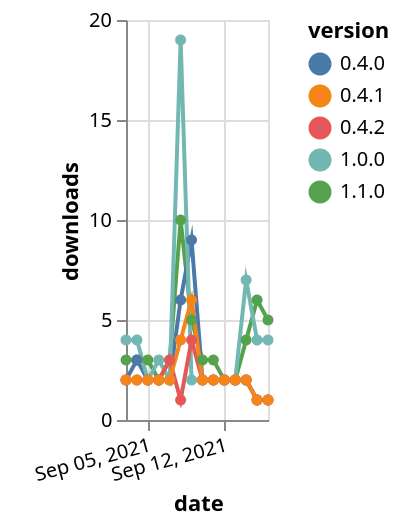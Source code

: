{"$schema": "https://vega.github.io/schema/vega-lite/v5.json", "description": "A simple bar chart with embedded data.", "data": {"values": [{"date": "2021-09-03", "total": 3168, "delta": 3, "version": "1.1.0"}, {"date": "2021-09-04", "total": 3171, "delta": 3, "version": "1.1.0"}, {"date": "2021-09-05", "total": 3174, "delta": 3, "version": "1.1.0"}, {"date": "2021-09-06", "total": 3176, "delta": 2, "version": "1.1.0"}, {"date": "2021-09-07", "total": 3179, "delta": 3, "version": "1.1.0"}, {"date": "2021-09-08", "total": 3189, "delta": 10, "version": "1.1.0"}, {"date": "2021-09-09", "total": 3194, "delta": 5, "version": "1.1.0"}, {"date": "2021-09-10", "total": 3197, "delta": 3, "version": "1.1.0"}, {"date": "2021-09-11", "total": 3200, "delta": 3, "version": "1.1.0"}, {"date": "2021-09-12", "total": 3202, "delta": 2, "version": "1.1.0"}, {"date": "2021-09-13", "total": 3204, "delta": 2, "version": "1.1.0"}, {"date": "2021-09-14", "total": 3208, "delta": 4, "version": "1.1.0"}, {"date": "2021-09-15", "total": 3214, "delta": 6, "version": "1.1.0"}, {"date": "2021-09-16", "total": 3219, "delta": 5, "version": "1.1.0"}, {"date": "2021-09-03", "total": 4538, "delta": 2, "version": "0.4.0"}, {"date": "2021-09-04", "total": 4541, "delta": 3, "version": "0.4.0"}, {"date": "2021-09-05", "total": 4543, "delta": 2, "version": "0.4.0"}, {"date": "2021-09-06", "total": 4545, "delta": 2, "version": "0.4.0"}, {"date": "2021-09-07", "total": 4547, "delta": 2, "version": "0.4.0"}, {"date": "2021-09-08", "total": 4553, "delta": 6, "version": "0.4.0"}, {"date": "2021-09-09", "total": 4562, "delta": 9, "version": "0.4.0"}, {"date": "2021-09-10", "total": 4564, "delta": 2, "version": "0.4.0"}, {"date": "2021-09-11", "total": 4566, "delta": 2, "version": "0.4.0"}, {"date": "2021-09-12", "total": 4568, "delta": 2, "version": "0.4.0"}, {"date": "2021-09-13", "total": 4570, "delta": 2, "version": "0.4.0"}, {"date": "2021-09-14", "total": 4572, "delta": 2, "version": "0.4.0"}, {"date": "2021-09-15", "total": 4573, "delta": 1, "version": "0.4.0"}, {"date": "2021-09-16", "total": 4574, "delta": 1, "version": "0.4.0"}, {"date": "2021-09-03", "total": 6440, "delta": 4, "version": "1.0.0"}, {"date": "2021-09-04", "total": 6444, "delta": 4, "version": "1.0.0"}, {"date": "2021-09-05", "total": 6446, "delta": 2, "version": "1.0.0"}, {"date": "2021-09-06", "total": 6449, "delta": 3, "version": "1.0.0"}, {"date": "2021-09-07", "total": 6451, "delta": 2, "version": "1.0.0"}, {"date": "2021-09-08", "total": 6470, "delta": 19, "version": "1.0.0"}, {"date": "2021-09-09", "total": 6472, "delta": 2, "version": "1.0.0"}, {"date": "2021-09-10", "total": 6474, "delta": 2, "version": "1.0.0"}, {"date": "2021-09-11", "total": 6476, "delta": 2, "version": "1.0.0"}, {"date": "2021-09-12", "total": 6478, "delta": 2, "version": "1.0.0"}, {"date": "2021-09-13", "total": 6480, "delta": 2, "version": "1.0.0"}, {"date": "2021-09-14", "total": 6487, "delta": 7, "version": "1.0.0"}, {"date": "2021-09-15", "total": 6491, "delta": 4, "version": "1.0.0"}, {"date": "2021-09-16", "total": 6495, "delta": 4, "version": "1.0.0"}, {"date": "2021-09-03", "total": 2274, "delta": 2, "version": "0.4.2"}, {"date": "2021-09-04", "total": 2276, "delta": 2, "version": "0.4.2"}, {"date": "2021-09-05", "total": 2278, "delta": 2, "version": "0.4.2"}, {"date": "2021-09-06", "total": 2280, "delta": 2, "version": "0.4.2"}, {"date": "2021-09-07", "total": 2283, "delta": 3, "version": "0.4.2"}, {"date": "2021-09-08", "total": 2284, "delta": 1, "version": "0.4.2"}, {"date": "2021-09-09", "total": 2288, "delta": 4, "version": "0.4.2"}, {"date": "2021-09-10", "total": 2290, "delta": 2, "version": "0.4.2"}, {"date": "2021-09-11", "total": 2292, "delta": 2, "version": "0.4.2"}, {"date": "2021-09-12", "total": 2294, "delta": 2, "version": "0.4.2"}, {"date": "2021-09-13", "total": 2296, "delta": 2, "version": "0.4.2"}, {"date": "2021-09-14", "total": 2298, "delta": 2, "version": "0.4.2"}, {"date": "2021-09-15", "total": 2299, "delta": 1, "version": "0.4.2"}, {"date": "2021-09-16", "total": 2300, "delta": 1, "version": "0.4.2"}, {"date": "2021-09-03", "total": 2723, "delta": 2, "version": "0.4.1"}, {"date": "2021-09-04", "total": 2725, "delta": 2, "version": "0.4.1"}, {"date": "2021-09-05", "total": 2727, "delta": 2, "version": "0.4.1"}, {"date": "2021-09-06", "total": 2729, "delta": 2, "version": "0.4.1"}, {"date": "2021-09-07", "total": 2731, "delta": 2, "version": "0.4.1"}, {"date": "2021-09-08", "total": 2735, "delta": 4, "version": "0.4.1"}, {"date": "2021-09-09", "total": 2741, "delta": 6, "version": "0.4.1"}, {"date": "2021-09-10", "total": 2743, "delta": 2, "version": "0.4.1"}, {"date": "2021-09-11", "total": 2745, "delta": 2, "version": "0.4.1"}, {"date": "2021-09-12", "total": 2747, "delta": 2, "version": "0.4.1"}, {"date": "2021-09-13", "total": 2749, "delta": 2, "version": "0.4.1"}, {"date": "2021-09-14", "total": 2751, "delta": 2, "version": "0.4.1"}, {"date": "2021-09-15", "total": 2752, "delta": 1, "version": "0.4.1"}, {"date": "2021-09-16", "total": 2753, "delta": 1, "version": "0.4.1"}]}, "width": "container", "mark": {"type": "line", "point": {"filled": true}}, "encoding": {"x": {"field": "date", "type": "temporal", "timeUnit": "yearmonthdate", "title": "date", "axis": {"labelAngle": -15}}, "y": {"field": "delta", "type": "quantitative", "title": "downloads"}, "color": {"field": "version", "type": "nominal"}, "tooltip": {"field": "delta"}}}